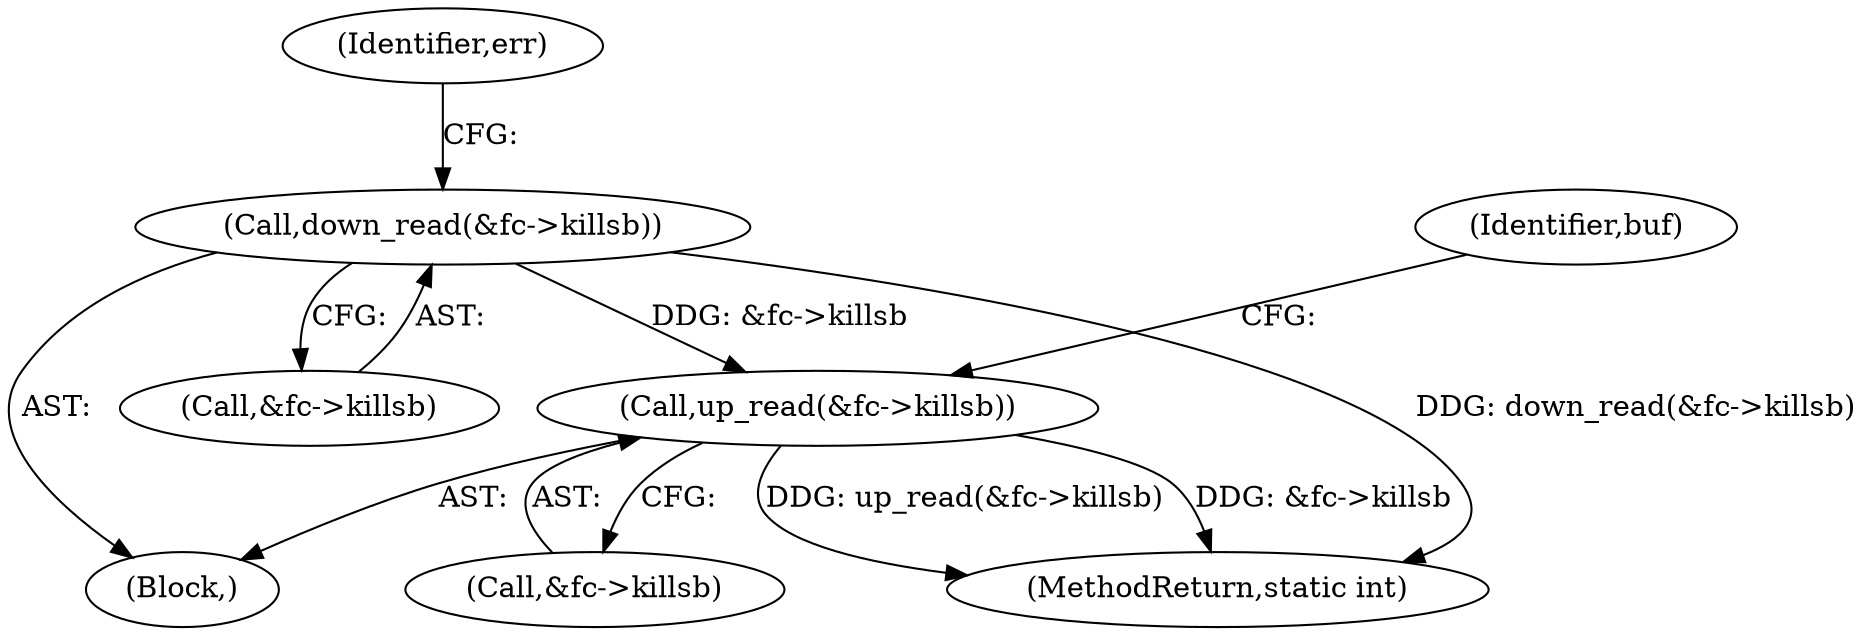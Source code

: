 digraph "0_linux_c2183d1e9b3f313dd8ba2b1b0197c8d9fb86a7ae@API" {
"1000217" [label="(Call,down_read(&fc->killsb))"];
"1000241" [label="(Call,up_read(&fc->killsb))"];
"1000218" [label="(Call,&fc->killsb)"];
"1000257" [label="(MethodReturn,static int)"];
"1000241" [label="(Call,up_read(&fc->killsb))"];
"1000247" [label="(Identifier,buf)"];
"1000104" [label="(Block,)"];
"1000217" [label="(Call,down_read(&fc->killsb))"];
"1000223" [label="(Identifier,err)"];
"1000242" [label="(Call,&fc->killsb)"];
"1000217" -> "1000104"  [label="AST: "];
"1000217" -> "1000218"  [label="CFG: "];
"1000218" -> "1000217"  [label="AST: "];
"1000223" -> "1000217"  [label="CFG: "];
"1000217" -> "1000257"  [label="DDG: down_read(&fc->killsb)"];
"1000217" -> "1000241"  [label="DDG: &fc->killsb"];
"1000241" -> "1000104"  [label="AST: "];
"1000241" -> "1000242"  [label="CFG: "];
"1000242" -> "1000241"  [label="AST: "];
"1000247" -> "1000241"  [label="CFG: "];
"1000241" -> "1000257"  [label="DDG: &fc->killsb"];
"1000241" -> "1000257"  [label="DDG: up_read(&fc->killsb)"];
}

